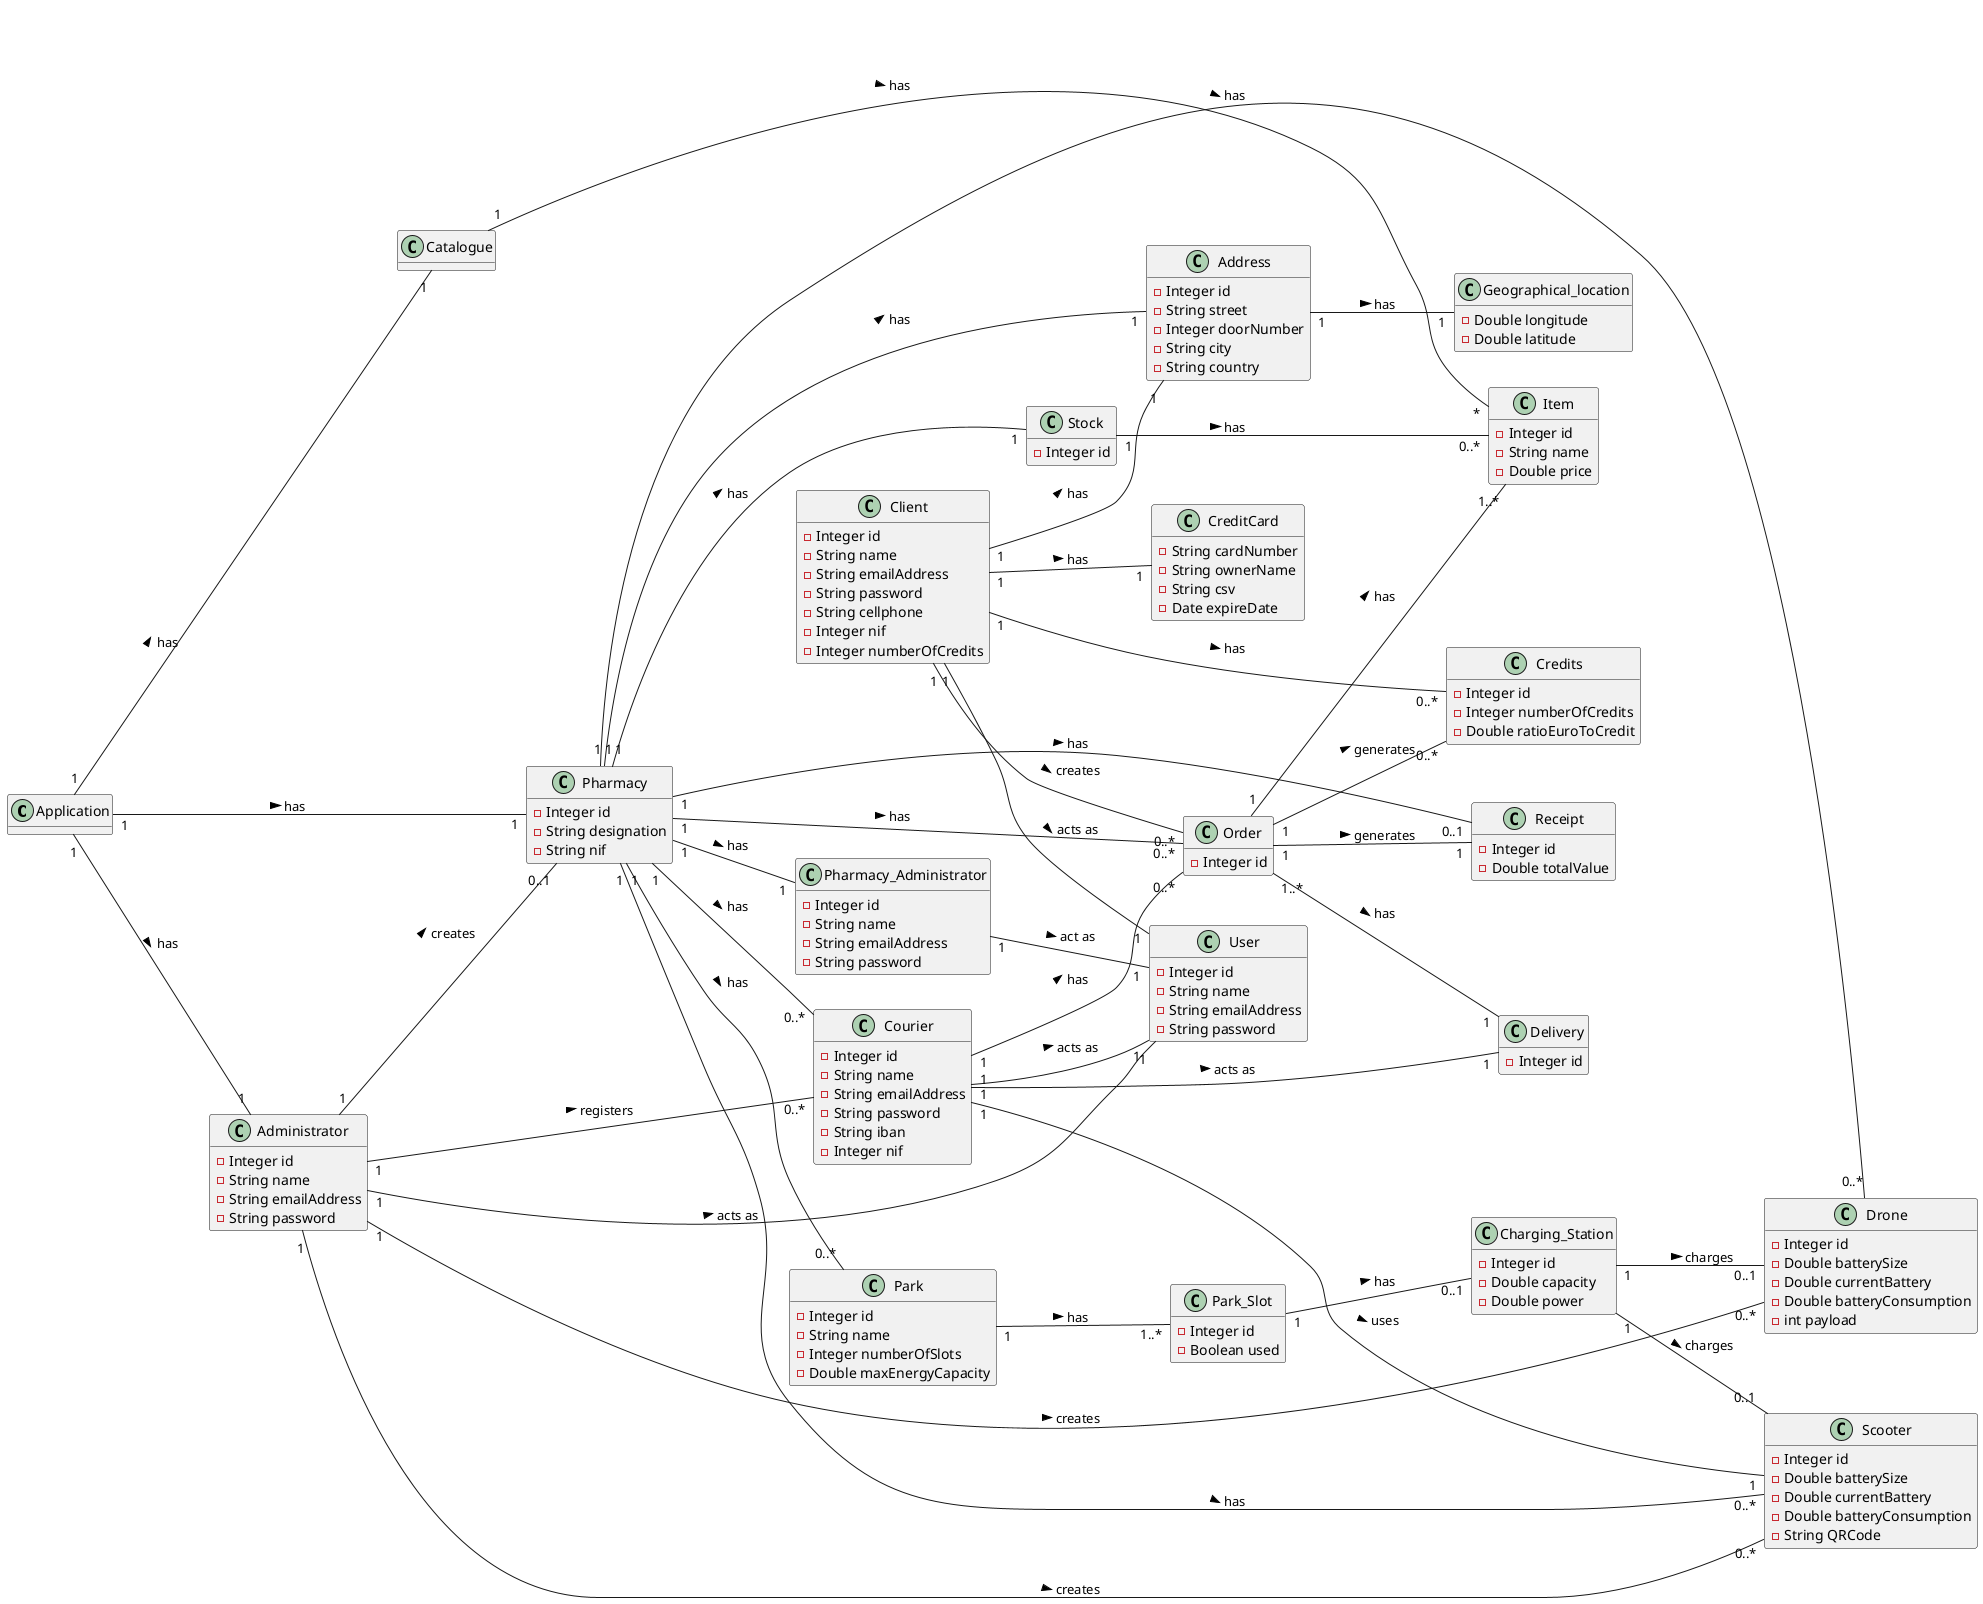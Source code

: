 @startuml
hide methods
left to right direction

class Application {}

class Administrator {
    -Integer id
    -String name
    -String emailAddress
    -String password
}

class User {
    -Integer id
    -String name
    -String emailAddress
    -String password
}

class Client {
    -Integer id
    -String name
    -String emailAddress
    -String password
    -String cellphone
    -Integer nif
    -Integer numberOfCredits
}

class CreditCard {
    -String cardNumber
    -String ownerName
    -String csv
    -Date expireDate
}

class Credits {
    -Integer id
    -Integer numberOfCredits
    -Double ratioEuroToCredit
}

class Order {
    -Integer id
}

class Delivery {
    -Integer id
}

class Drone {
    -Integer id
    -Double batterySize
    -Double currentBattery
    -Double batteryConsumption
    -int payload
}

class Catalogue {}

class Pharmacy_Administrator {
    -Integer id
    -String name
    -String emailAddress
    -String password
}

class Pharmacy {
    -Integer id
    -String designation
    -String nif
}

class Courier {
    -Integer id
    -String name
    -String emailAddress
    -String password
    -String iban
    -Integer nif
}

class Park {
    -Integer id
    -String name
    -Integer numberOfSlots
    -Double maxEnergyCapacity
}

class Park_Slot {
    -Integer id
    -Boolean used
}

class Scooter {
    -Integer id
    -Double batterySize
    -Double currentBattery
    -Double batteryConsumption
    -String QRCode
}

class Charging_Station {
    -Integer id
    -Double capacity
    -Double power
}

class Geographical_location {
    -Double longitude
    -Double latitude
}

class Address {
    -Integer id
    -String street
    -Integer doorNumber
    -String city
    -String country
}

class Item {
    -Integer id
    -String name
    -Double price
}

class Stock {
    -Integer id
}

class Receipt {
    -Integer id
    -Double totalValue
}

Administrator "1" -- "1" User: acts as >
Administrator "1" -- "0..*" Courier: registers >
Administrator "1" -- "0..*" Scooter: creates >
Administrator "1" -- "0..1" Pharmacy: creates >
Administrator "1" -- "0..*" Drone: creates >



Application "1" -- "1" Pharmacy: has >
Application "1" -- "1" Catalogue: has >
Application "1" -- "1" Administrator: has >

Address "1" -- "1" Geographical_location: has >


Catalogue "1" -- "*" Item: has >

Courier "1" -- "1" User: acts as >
Courier "1" -- "1" Delivery: acts as >
Courier "1" -- "0..*" Order: has >
Courier "1" -- "1" Scooter: uses >

Order "1..*" -- "1" Delivery: has >
Order "1" -- "1..*" Item: has >
Order "1" -- "1" Receipt: generates >
Order "1" -- "0..*" Credits: generates >

Pharmacy "1" -- "1" Pharmacy_Administrator: has >
Pharmacy "1" -- "0..*" Courier: has >
Pharmacy "1" -- "0..*" Order: has >
Pharmacy "1" -- "0..*" Park: has >
Pharmacy "1" -- "0..*" Scooter: has >
Pharmacy "1" -- "0..*" Drone: has >
Pharmacy "1" -- "1" Stock: has >
Pharmacy "1" -- "1" Address: has >
Pharmacy "1" -- "0..1" Receipt: has >
Pharmacy_Administrator "1" -- "1" User: act as >

Park "1" -- "1..*" Park_Slot: has >

Park_Slot "1" -- "0..1" Charging_Station: has >

Charging_Station "1" -- "0..1" Scooter: charges >
Charging_Station "1" -- "0..1" Drone: charges >
Stock "1" -- "0..*" Item: has >

Client "1" -- "0..*" Order: creates >
Client "1" -- "1" Address: has >
Client "1" -- "0..*" Credits: has >
Client "1" -- "1" User: acts as >
Client "1" -- "1" CreditCard: has >

@enduml
